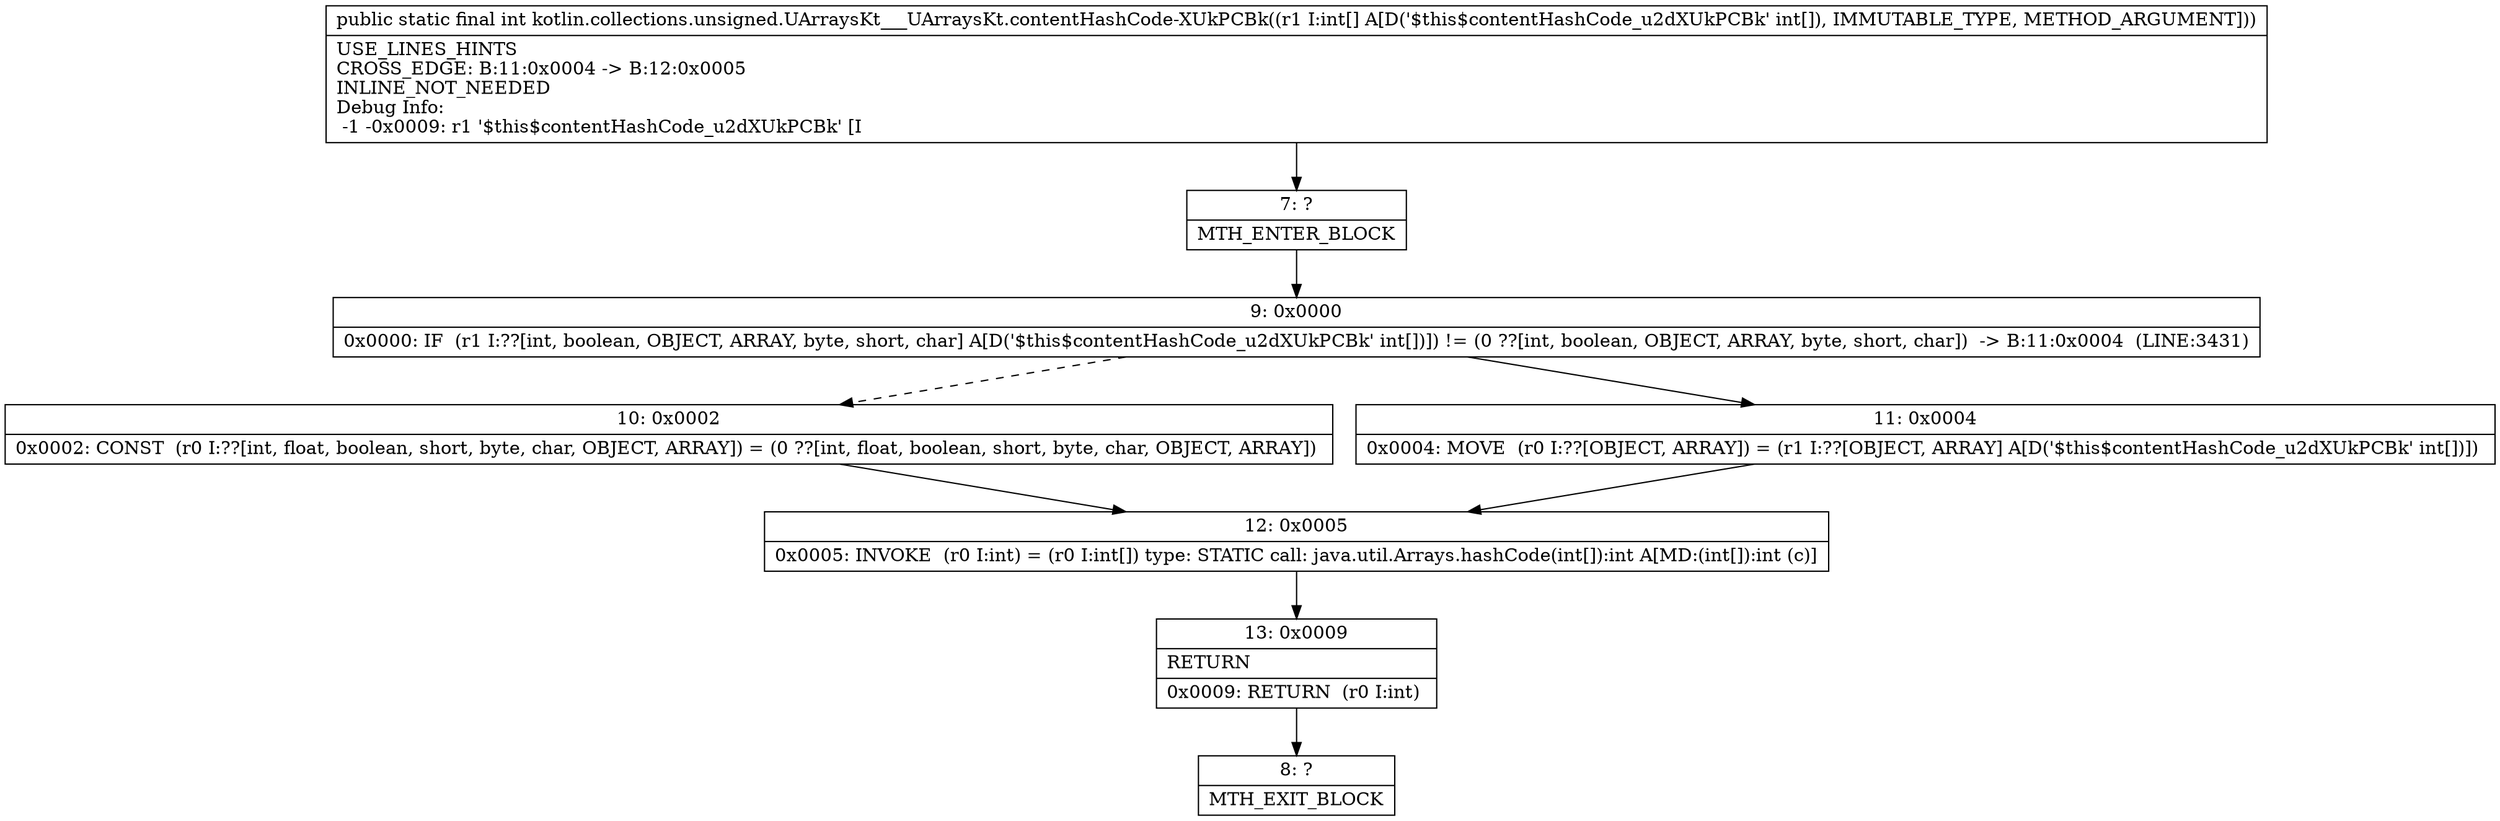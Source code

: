 digraph "CFG forkotlin.collections.unsigned.UArraysKt___UArraysKt.contentHashCode\-XUkPCBk([I)I" {
Node_7 [shape=record,label="{7\:\ ?|MTH_ENTER_BLOCK\l}"];
Node_9 [shape=record,label="{9\:\ 0x0000|0x0000: IF  (r1 I:??[int, boolean, OBJECT, ARRAY, byte, short, char] A[D('$this$contentHashCode_u2dXUkPCBk' int[])]) != (0 ??[int, boolean, OBJECT, ARRAY, byte, short, char])  \-\> B:11:0x0004  (LINE:3431)\l}"];
Node_10 [shape=record,label="{10\:\ 0x0002|0x0002: CONST  (r0 I:??[int, float, boolean, short, byte, char, OBJECT, ARRAY]) = (0 ??[int, float, boolean, short, byte, char, OBJECT, ARRAY]) \l}"];
Node_12 [shape=record,label="{12\:\ 0x0005|0x0005: INVOKE  (r0 I:int) = (r0 I:int[]) type: STATIC call: java.util.Arrays.hashCode(int[]):int A[MD:(int[]):int (c)]\l}"];
Node_13 [shape=record,label="{13\:\ 0x0009|RETURN\l|0x0009: RETURN  (r0 I:int) \l}"];
Node_8 [shape=record,label="{8\:\ ?|MTH_EXIT_BLOCK\l}"];
Node_11 [shape=record,label="{11\:\ 0x0004|0x0004: MOVE  (r0 I:??[OBJECT, ARRAY]) = (r1 I:??[OBJECT, ARRAY] A[D('$this$contentHashCode_u2dXUkPCBk' int[])]) \l}"];
MethodNode[shape=record,label="{public static final int kotlin.collections.unsigned.UArraysKt___UArraysKt.contentHashCode\-XUkPCBk((r1 I:int[] A[D('$this$contentHashCode_u2dXUkPCBk' int[]), IMMUTABLE_TYPE, METHOD_ARGUMENT]))  | USE_LINES_HINTS\lCROSS_EDGE: B:11:0x0004 \-\> B:12:0x0005\lINLINE_NOT_NEEDED\lDebug Info:\l  \-1 \-0x0009: r1 '$this$contentHashCode_u2dXUkPCBk' [I\l}"];
MethodNode -> Node_7;Node_7 -> Node_9;
Node_9 -> Node_10[style=dashed];
Node_9 -> Node_11;
Node_10 -> Node_12;
Node_12 -> Node_13;
Node_13 -> Node_8;
Node_11 -> Node_12;
}

